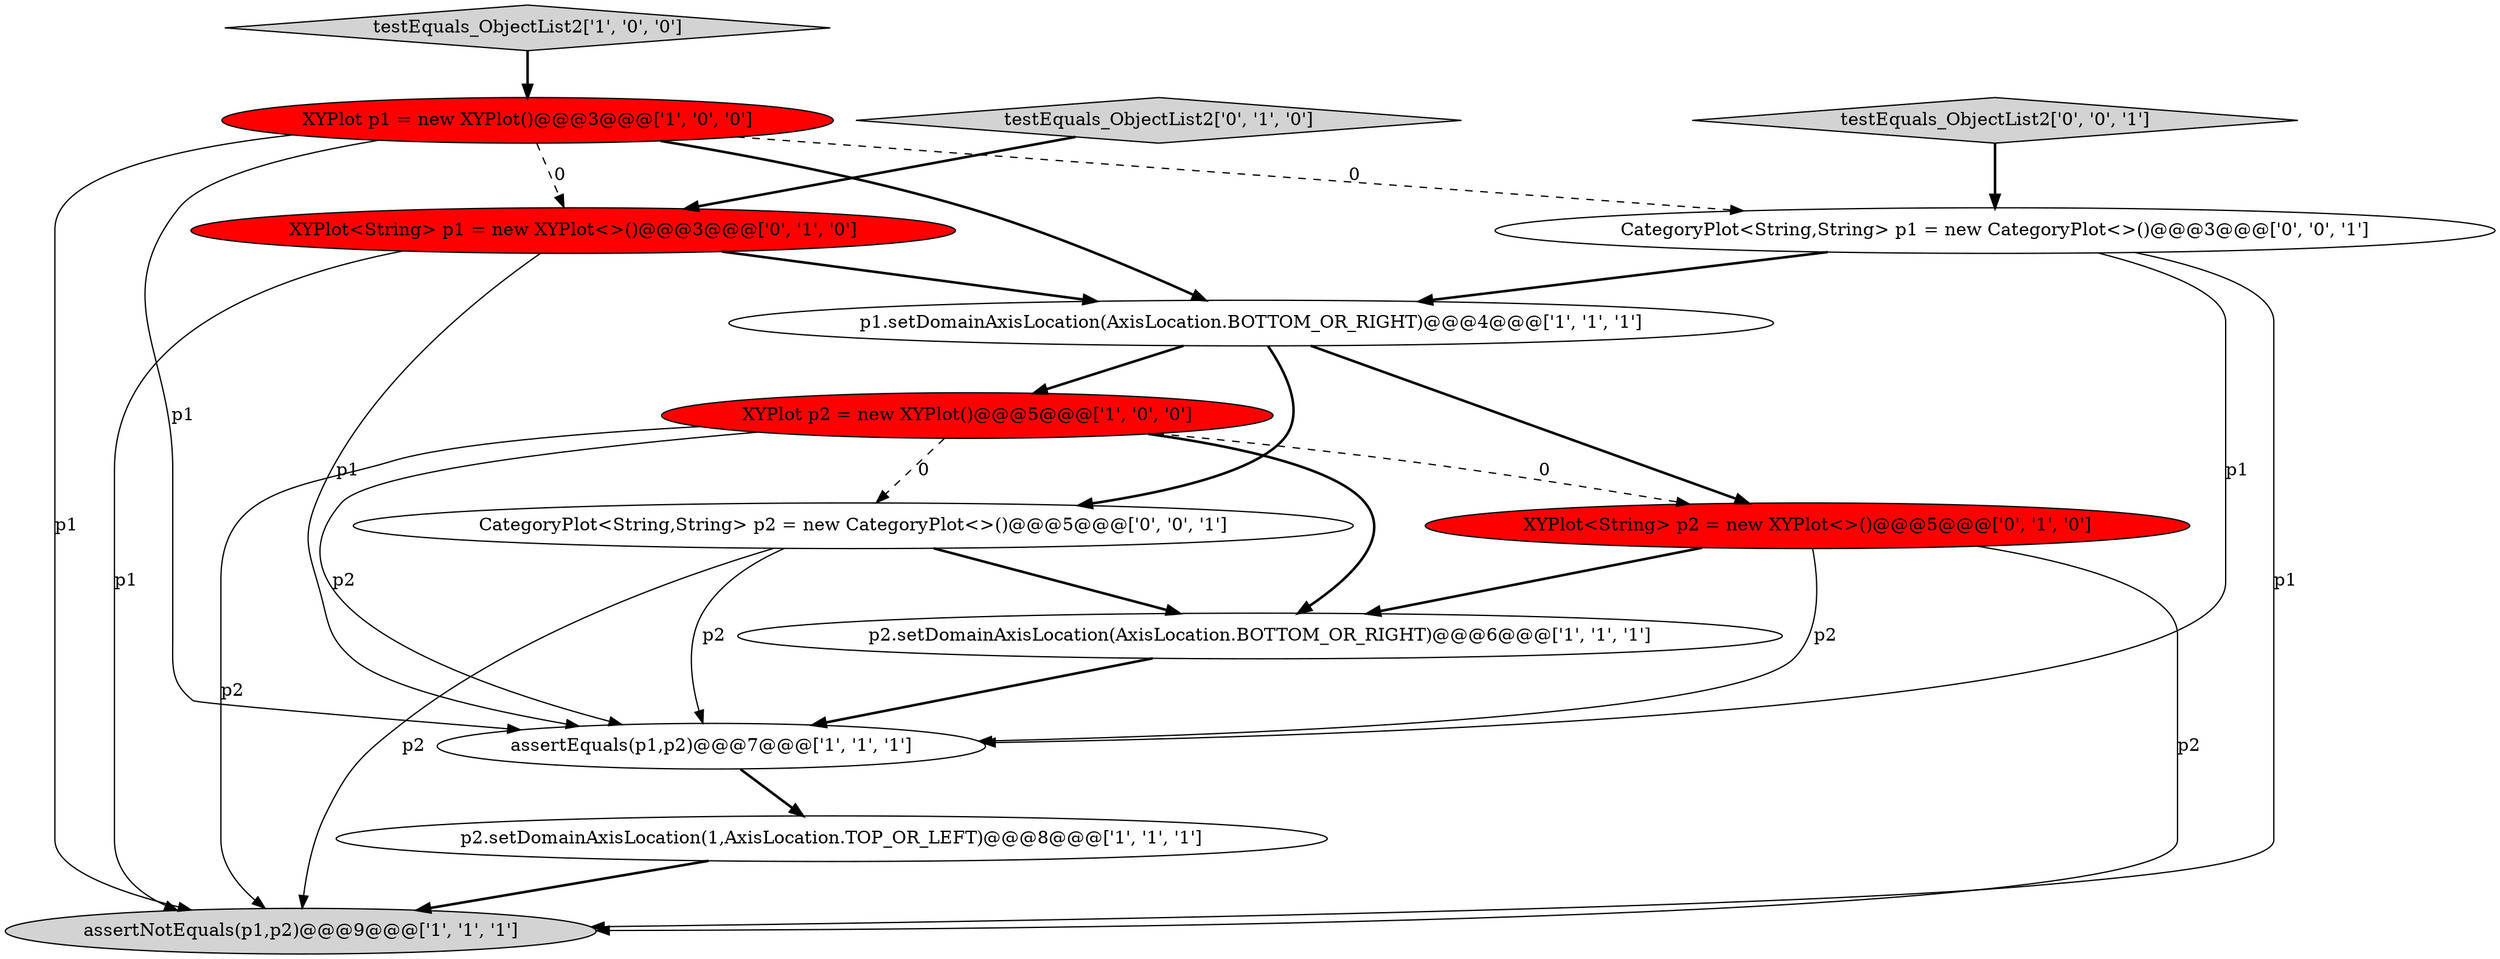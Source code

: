 digraph {
0 [style = filled, label = "p2.setDomainAxisLocation(AxisLocation.BOTTOM_OR_RIGHT)@@@6@@@['1', '1', '1']", fillcolor = white, shape = ellipse image = "AAA0AAABBB1BBB"];
10 [style = filled, label = "XYPlot<String> p1 = new XYPlot<>()@@@3@@@['0', '1', '0']", fillcolor = red, shape = ellipse image = "AAA1AAABBB2BBB"];
13 [style = filled, label = "CategoryPlot<String,String> p2 = new CategoryPlot<>()@@@5@@@['0', '0', '1']", fillcolor = white, shape = ellipse image = "AAA0AAABBB3BBB"];
8 [style = filled, label = "testEquals_ObjectList2['0', '1', '0']", fillcolor = lightgray, shape = diamond image = "AAA0AAABBB2BBB"];
11 [style = filled, label = "testEquals_ObjectList2['0', '0', '1']", fillcolor = lightgray, shape = diamond image = "AAA0AAABBB3BBB"];
7 [style = filled, label = "assertNotEquals(p1,p2)@@@9@@@['1', '1', '1']", fillcolor = lightgray, shape = ellipse image = "AAA0AAABBB1BBB"];
9 [style = filled, label = "XYPlot<String> p2 = new XYPlot<>()@@@5@@@['0', '1', '0']", fillcolor = red, shape = ellipse image = "AAA1AAABBB2BBB"];
1 [style = filled, label = "XYPlot p1 = new XYPlot()@@@3@@@['1', '0', '0']", fillcolor = red, shape = ellipse image = "AAA1AAABBB1BBB"];
6 [style = filled, label = "XYPlot p2 = new XYPlot()@@@5@@@['1', '0', '0']", fillcolor = red, shape = ellipse image = "AAA1AAABBB1BBB"];
2 [style = filled, label = "assertEquals(p1,p2)@@@7@@@['1', '1', '1']", fillcolor = white, shape = ellipse image = "AAA0AAABBB1BBB"];
12 [style = filled, label = "CategoryPlot<String,String> p1 = new CategoryPlot<>()@@@3@@@['0', '0', '1']", fillcolor = white, shape = ellipse image = "AAA0AAABBB3BBB"];
4 [style = filled, label = "p2.setDomainAxisLocation(1,AxisLocation.TOP_OR_LEFT)@@@8@@@['1', '1', '1']", fillcolor = white, shape = ellipse image = "AAA0AAABBB1BBB"];
5 [style = filled, label = "p1.setDomainAxisLocation(AxisLocation.BOTTOM_OR_RIGHT)@@@4@@@['1', '1', '1']", fillcolor = white, shape = ellipse image = "AAA0AAABBB1BBB"];
3 [style = filled, label = "testEquals_ObjectList2['1', '0', '0']", fillcolor = lightgray, shape = diamond image = "AAA0AAABBB1BBB"];
1->5 [style = bold, label=""];
8->10 [style = bold, label=""];
13->2 [style = solid, label="p2"];
9->0 [style = bold, label=""];
12->5 [style = bold, label=""];
3->1 [style = bold, label=""];
5->9 [style = bold, label=""];
0->2 [style = bold, label=""];
6->9 [style = dashed, label="0"];
11->12 [style = bold, label=""];
6->0 [style = bold, label=""];
1->10 [style = dashed, label="0"];
12->2 [style = solid, label="p1"];
2->4 [style = bold, label=""];
4->7 [style = bold, label=""];
6->2 [style = solid, label="p2"];
1->12 [style = dashed, label="0"];
9->2 [style = solid, label="p2"];
10->5 [style = bold, label=""];
5->6 [style = bold, label=""];
10->2 [style = solid, label="p1"];
6->13 [style = dashed, label="0"];
5->13 [style = bold, label=""];
10->7 [style = solid, label="p1"];
6->7 [style = solid, label="p2"];
13->7 [style = solid, label="p2"];
9->7 [style = solid, label="p2"];
1->2 [style = solid, label="p1"];
12->7 [style = solid, label="p1"];
13->0 [style = bold, label=""];
1->7 [style = solid, label="p1"];
}
